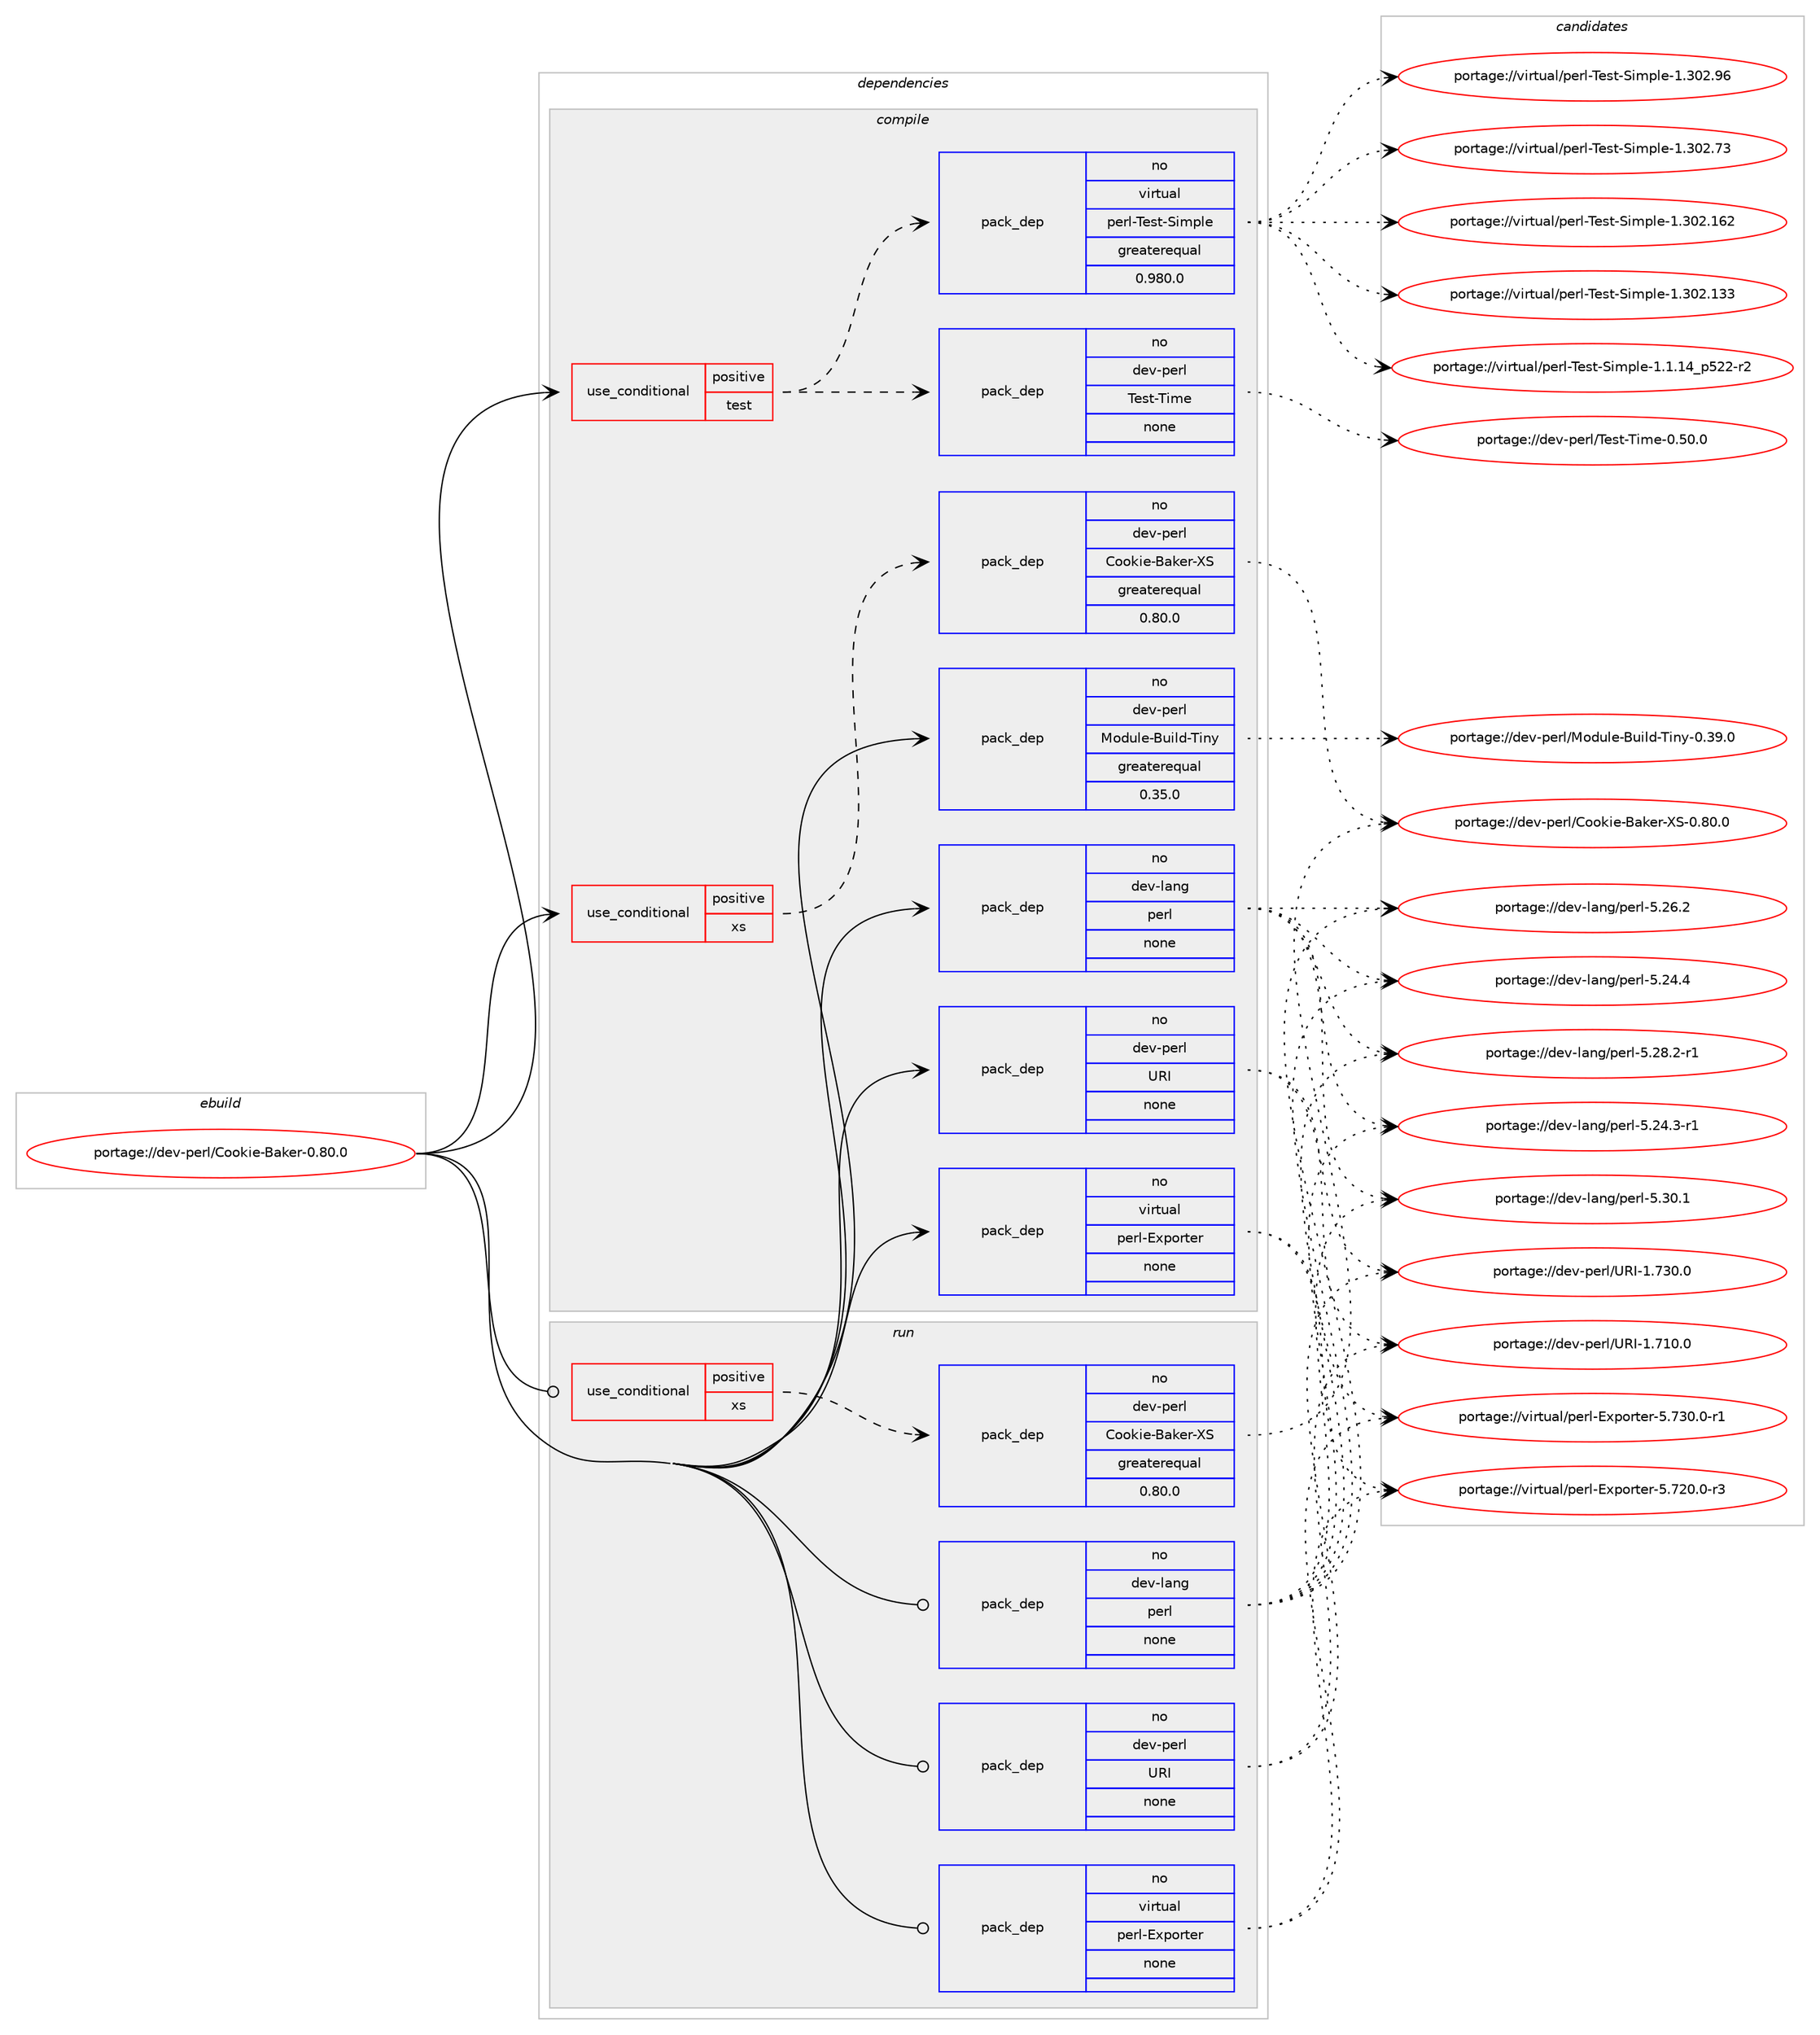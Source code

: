 digraph prolog {

# *************
# Graph options
# *************

newrank=true;
concentrate=true;
compound=true;
graph [rankdir=LR,fontname=Helvetica,fontsize=10,ranksep=1.5];#, ranksep=2.5, nodesep=0.2];
edge  [arrowhead=vee];
node  [fontname=Helvetica,fontsize=10];

# **********
# The ebuild
# **********

subgraph cluster_leftcol {
color=gray;
label=<<i>ebuild</i>>;
id [label="portage://dev-perl/Cookie-Baker-0.80.0", color=red, width=4, href="../dev-perl/Cookie-Baker-0.80.0.svg"];
}

# ****************
# The dependencies
# ****************

subgraph cluster_midcol {
color=gray;
label=<<i>dependencies</i>>;
subgraph cluster_compile {
fillcolor="#eeeeee";
style=filled;
label=<<i>compile</i>>;
subgraph cond122564 {
dependency498117 [label=<<TABLE BORDER="0" CELLBORDER="1" CELLSPACING="0" CELLPADDING="4"><TR><TD ROWSPAN="3" CELLPADDING="10">use_conditional</TD></TR><TR><TD>positive</TD></TR><TR><TD>test</TD></TR></TABLE>>, shape=none, color=red];
subgraph pack370454 {
dependency498118 [label=<<TABLE BORDER="0" CELLBORDER="1" CELLSPACING="0" CELLPADDING="4" WIDTH="220"><TR><TD ROWSPAN="6" CELLPADDING="30">pack_dep</TD></TR><TR><TD WIDTH="110">no</TD></TR><TR><TD>virtual</TD></TR><TR><TD>perl-Test-Simple</TD></TR><TR><TD>greaterequal</TD></TR><TR><TD>0.980.0</TD></TR></TABLE>>, shape=none, color=blue];
}
dependency498117:e -> dependency498118:w [weight=20,style="dashed",arrowhead="vee"];
subgraph pack370455 {
dependency498119 [label=<<TABLE BORDER="0" CELLBORDER="1" CELLSPACING="0" CELLPADDING="4" WIDTH="220"><TR><TD ROWSPAN="6" CELLPADDING="30">pack_dep</TD></TR><TR><TD WIDTH="110">no</TD></TR><TR><TD>dev-perl</TD></TR><TR><TD>Test-Time</TD></TR><TR><TD>none</TD></TR><TR><TD></TD></TR></TABLE>>, shape=none, color=blue];
}
dependency498117:e -> dependency498119:w [weight=20,style="dashed",arrowhead="vee"];
}
id:e -> dependency498117:w [weight=20,style="solid",arrowhead="vee"];
subgraph cond122565 {
dependency498120 [label=<<TABLE BORDER="0" CELLBORDER="1" CELLSPACING="0" CELLPADDING="4"><TR><TD ROWSPAN="3" CELLPADDING="10">use_conditional</TD></TR><TR><TD>positive</TD></TR><TR><TD>xs</TD></TR></TABLE>>, shape=none, color=red];
subgraph pack370456 {
dependency498121 [label=<<TABLE BORDER="0" CELLBORDER="1" CELLSPACING="0" CELLPADDING="4" WIDTH="220"><TR><TD ROWSPAN="6" CELLPADDING="30">pack_dep</TD></TR><TR><TD WIDTH="110">no</TD></TR><TR><TD>dev-perl</TD></TR><TR><TD>Cookie-Baker-XS</TD></TR><TR><TD>greaterequal</TD></TR><TR><TD>0.80.0</TD></TR></TABLE>>, shape=none, color=blue];
}
dependency498120:e -> dependency498121:w [weight=20,style="dashed",arrowhead="vee"];
}
id:e -> dependency498120:w [weight=20,style="solid",arrowhead="vee"];
subgraph pack370457 {
dependency498122 [label=<<TABLE BORDER="0" CELLBORDER="1" CELLSPACING="0" CELLPADDING="4" WIDTH="220"><TR><TD ROWSPAN="6" CELLPADDING="30">pack_dep</TD></TR><TR><TD WIDTH="110">no</TD></TR><TR><TD>dev-lang</TD></TR><TR><TD>perl</TD></TR><TR><TD>none</TD></TR><TR><TD></TD></TR></TABLE>>, shape=none, color=blue];
}
id:e -> dependency498122:w [weight=20,style="solid",arrowhead="vee"];
subgraph pack370458 {
dependency498123 [label=<<TABLE BORDER="0" CELLBORDER="1" CELLSPACING="0" CELLPADDING="4" WIDTH="220"><TR><TD ROWSPAN="6" CELLPADDING="30">pack_dep</TD></TR><TR><TD WIDTH="110">no</TD></TR><TR><TD>dev-perl</TD></TR><TR><TD>Module-Build-Tiny</TD></TR><TR><TD>greaterequal</TD></TR><TR><TD>0.35.0</TD></TR></TABLE>>, shape=none, color=blue];
}
id:e -> dependency498123:w [weight=20,style="solid",arrowhead="vee"];
subgraph pack370459 {
dependency498124 [label=<<TABLE BORDER="0" CELLBORDER="1" CELLSPACING="0" CELLPADDING="4" WIDTH="220"><TR><TD ROWSPAN="6" CELLPADDING="30">pack_dep</TD></TR><TR><TD WIDTH="110">no</TD></TR><TR><TD>dev-perl</TD></TR><TR><TD>URI</TD></TR><TR><TD>none</TD></TR><TR><TD></TD></TR></TABLE>>, shape=none, color=blue];
}
id:e -> dependency498124:w [weight=20,style="solid",arrowhead="vee"];
subgraph pack370460 {
dependency498125 [label=<<TABLE BORDER="0" CELLBORDER="1" CELLSPACING="0" CELLPADDING="4" WIDTH="220"><TR><TD ROWSPAN="6" CELLPADDING="30">pack_dep</TD></TR><TR><TD WIDTH="110">no</TD></TR><TR><TD>virtual</TD></TR><TR><TD>perl-Exporter</TD></TR><TR><TD>none</TD></TR><TR><TD></TD></TR></TABLE>>, shape=none, color=blue];
}
id:e -> dependency498125:w [weight=20,style="solid",arrowhead="vee"];
}
subgraph cluster_compileandrun {
fillcolor="#eeeeee";
style=filled;
label=<<i>compile and run</i>>;
}
subgraph cluster_run {
fillcolor="#eeeeee";
style=filled;
label=<<i>run</i>>;
subgraph cond122566 {
dependency498126 [label=<<TABLE BORDER="0" CELLBORDER="1" CELLSPACING="0" CELLPADDING="4"><TR><TD ROWSPAN="3" CELLPADDING="10">use_conditional</TD></TR><TR><TD>positive</TD></TR><TR><TD>xs</TD></TR></TABLE>>, shape=none, color=red];
subgraph pack370461 {
dependency498127 [label=<<TABLE BORDER="0" CELLBORDER="1" CELLSPACING="0" CELLPADDING="4" WIDTH="220"><TR><TD ROWSPAN="6" CELLPADDING="30">pack_dep</TD></TR><TR><TD WIDTH="110">no</TD></TR><TR><TD>dev-perl</TD></TR><TR><TD>Cookie-Baker-XS</TD></TR><TR><TD>greaterequal</TD></TR><TR><TD>0.80.0</TD></TR></TABLE>>, shape=none, color=blue];
}
dependency498126:e -> dependency498127:w [weight=20,style="dashed",arrowhead="vee"];
}
id:e -> dependency498126:w [weight=20,style="solid",arrowhead="odot"];
subgraph pack370462 {
dependency498128 [label=<<TABLE BORDER="0" CELLBORDER="1" CELLSPACING="0" CELLPADDING="4" WIDTH="220"><TR><TD ROWSPAN="6" CELLPADDING="30">pack_dep</TD></TR><TR><TD WIDTH="110">no</TD></TR><TR><TD>dev-lang</TD></TR><TR><TD>perl</TD></TR><TR><TD>none</TD></TR><TR><TD></TD></TR></TABLE>>, shape=none, color=blue];
}
id:e -> dependency498128:w [weight=20,style="solid",arrowhead="odot"];
subgraph pack370463 {
dependency498129 [label=<<TABLE BORDER="0" CELLBORDER="1" CELLSPACING="0" CELLPADDING="4" WIDTH="220"><TR><TD ROWSPAN="6" CELLPADDING="30">pack_dep</TD></TR><TR><TD WIDTH="110">no</TD></TR><TR><TD>dev-perl</TD></TR><TR><TD>URI</TD></TR><TR><TD>none</TD></TR><TR><TD></TD></TR></TABLE>>, shape=none, color=blue];
}
id:e -> dependency498129:w [weight=20,style="solid",arrowhead="odot"];
subgraph pack370464 {
dependency498130 [label=<<TABLE BORDER="0" CELLBORDER="1" CELLSPACING="0" CELLPADDING="4" WIDTH="220"><TR><TD ROWSPAN="6" CELLPADDING="30">pack_dep</TD></TR><TR><TD WIDTH="110">no</TD></TR><TR><TD>virtual</TD></TR><TR><TD>perl-Exporter</TD></TR><TR><TD>none</TD></TR><TR><TD></TD></TR></TABLE>>, shape=none, color=blue];
}
id:e -> dependency498130:w [weight=20,style="solid",arrowhead="odot"];
}
}

# **************
# The candidates
# **************

subgraph cluster_choices {
rank=same;
color=gray;
label=<<i>candidates</i>>;

subgraph choice370454 {
color=black;
nodesep=1;
choice118105114116117971084711210111410845841011151164583105109112108101454946514850465754 [label="portage://virtual/perl-Test-Simple-1.302.96", color=red, width=4,href="../virtual/perl-Test-Simple-1.302.96.svg"];
choice118105114116117971084711210111410845841011151164583105109112108101454946514850465551 [label="portage://virtual/perl-Test-Simple-1.302.73", color=red, width=4,href="../virtual/perl-Test-Simple-1.302.73.svg"];
choice11810511411611797108471121011141084584101115116458310510911210810145494651485046495450 [label="portage://virtual/perl-Test-Simple-1.302.162", color=red, width=4,href="../virtual/perl-Test-Simple-1.302.162.svg"];
choice11810511411611797108471121011141084584101115116458310510911210810145494651485046495151 [label="portage://virtual/perl-Test-Simple-1.302.133", color=red, width=4,href="../virtual/perl-Test-Simple-1.302.133.svg"];
choice11810511411611797108471121011141084584101115116458310510911210810145494649464952951125350504511450 [label="portage://virtual/perl-Test-Simple-1.1.14_p522-r2", color=red, width=4,href="../virtual/perl-Test-Simple-1.1.14_p522-r2.svg"];
dependency498118:e -> choice118105114116117971084711210111410845841011151164583105109112108101454946514850465754:w [style=dotted,weight="100"];
dependency498118:e -> choice118105114116117971084711210111410845841011151164583105109112108101454946514850465551:w [style=dotted,weight="100"];
dependency498118:e -> choice11810511411611797108471121011141084584101115116458310510911210810145494651485046495450:w [style=dotted,weight="100"];
dependency498118:e -> choice11810511411611797108471121011141084584101115116458310510911210810145494651485046495151:w [style=dotted,weight="100"];
dependency498118:e -> choice11810511411611797108471121011141084584101115116458310510911210810145494649464952951125350504511450:w [style=dotted,weight="100"];
}
subgraph choice370455 {
color=black;
nodesep=1;
choice100101118451121011141084784101115116458410510910145484653484648 [label="portage://dev-perl/Test-Time-0.50.0", color=red, width=4,href="../dev-perl/Test-Time-0.50.0.svg"];
dependency498119:e -> choice100101118451121011141084784101115116458410510910145484653484648:w [style=dotted,weight="100"];
}
subgraph choice370456 {
color=black;
nodesep=1;
choice10010111845112101114108476711111110710510145669710710111445888345484656484648 [label="portage://dev-perl/Cookie-Baker-XS-0.80.0", color=red, width=4,href="../dev-perl/Cookie-Baker-XS-0.80.0.svg"];
dependency498121:e -> choice10010111845112101114108476711111110710510145669710710111445888345484656484648:w [style=dotted,weight="100"];
}
subgraph choice370457 {
color=black;
nodesep=1;
choice10010111845108971101034711210111410845534651484649 [label="portage://dev-lang/perl-5.30.1", color=red, width=4,href="../dev-lang/perl-5.30.1.svg"];
choice100101118451089711010347112101114108455346505646504511449 [label="portage://dev-lang/perl-5.28.2-r1", color=red, width=4,href="../dev-lang/perl-5.28.2-r1.svg"];
choice10010111845108971101034711210111410845534650544650 [label="portage://dev-lang/perl-5.26.2", color=red, width=4,href="../dev-lang/perl-5.26.2.svg"];
choice10010111845108971101034711210111410845534650524652 [label="portage://dev-lang/perl-5.24.4", color=red, width=4,href="../dev-lang/perl-5.24.4.svg"];
choice100101118451089711010347112101114108455346505246514511449 [label="portage://dev-lang/perl-5.24.3-r1", color=red, width=4,href="../dev-lang/perl-5.24.3-r1.svg"];
dependency498122:e -> choice10010111845108971101034711210111410845534651484649:w [style=dotted,weight="100"];
dependency498122:e -> choice100101118451089711010347112101114108455346505646504511449:w [style=dotted,weight="100"];
dependency498122:e -> choice10010111845108971101034711210111410845534650544650:w [style=dotted,weight="100"];
dependency498122:e -> choice10010111845108971101034711210111410845534650524652:w [style=dotted,weight="100"];
dependency498122:e -> choice100101118451089711010347112101114108455346505246514511449:w [style=dotted,weight="100"];
}
subgraph choice370458 {
color=black;
nodesep=1;
choice1001011184511210111410847771111001171081014566117105108100458410511012145484651574648 [label="portage://dev-perl/Module-Build-Tiny-0.39.0", color=red, width=4,href="../dev-perl/Module-Build-Tiny-0.39.0.svg"];
dependency498123:e -> choice1001011184511210111410847771111001171081014566117105108100458410511012145484651574648:w [style=dotted,weight="100"];
}
subgraph choice370459 {
color=black;
nodesep=1;
choice10010111845112101114108478582734549465551484648 [label="portage://dev-perl/URI-1.730.0", color=red, width=4,href="../dev-perl/URI-1.730.0.svg"];
choice10010111845112101114108478582734549465549484648 [label="portage://dev-perl/URI-1.710.0", color=red, width=4,href="../dev-perl/URI-1.710.0.svg"];
dependency498124:e -> choice10010111845112101114108478582734549465551484648:w [style=dotted,weight="100"];
dependency498124:e -> choice10010111845112101114108478582734549465549484648:w [style=dotted,weight="100"];
}
subgraph choice370460 {
color=black;
nodesep=1;
choice1181051141161179710847112101114108456912011211111411610111445534655514846484511449 [label="portage://virtual/perl-Exporter-5.730.0-r1", color=red, width=4,href="../virtual/perl-Exporter-5.730.0-r1.svg"];
choice1181051141161179710847112101114108456912011211111411610111445534655504846484511451 [label="portage://virtual/perl-Exporter-5.720.0-r3", color=red, width=4,href="../virtual/perl-Exporter-5.720.0-r3.svg"];
dependency498125:e -> choice1181051141161179710847112101114108456912011211111411610111445534655514846484511449:w [style=dotted,weight="100"];
dependency498125:e -> choice1181051141161179710847112101114108456912011211111411610111445534655504846484511451:w [style=dotted,weight="100"];
}
subgraph choice370461 {
color=black;
nodesep=1;
choice10010111845112101114108476711111110710510145669710710111445888345484656484648 [label="portage://dev-perl/Cookie-Baker-XS-0.80.0", color=red, width=4,href="../dev-perl/Cookie-Baker-XS-0.80.0.svg"];
dependency498127:e -> choice10010111845112101114108476711111110710510145669710710111445888345484656484648:w [style=dotted,weight="100"];
}
subgraph choice370462 {
color=black;
nodesep=1;
choice10010111845108971101034711210111410845534651484649 [label="portage://dev-lang/perl-5.30.1", color=red, width=4,href="../dev-lang/perl-5.30.1.svg"];
choice100101118451089711010347112101114108455346505646504511449 [label="portage://dev-lang/perl-5.28.2-r1", color=red, width=4,href="../dev-lang/perl-5.28.2-r1.svg"];
choice10010111845108971101034711210111410845534650544650 [label="portage://dev-lang/perl-5.26.2", color=red, width=4,href="../dev-lang/perl-5.26.2.svg"];
choice10010111845108971101034711210111410845534650524652 [label="portage://dev-lang/perl-5.24.4", color=red, width=4,href="../dev-lang/perl-5.24.4.svg"];
choice100101118451089711010347112101114108455346505246514511449 [label="portage://dev-lang/perl-5.24.3-r1", color=red, width=4,href="../dev-lang/perl-5.24.3-r1.svg"];
dependency498128:e -> choice10010111845108971101034711210111410845534651484649:w [style=dotted,weight="100"];
dependency498128:e -> choice100101118451089711010347112101114108455346505646504511449:w [style=dotted,weight="100"];
dependency498128:e -> choice10010111845108971101034711210111410845534650544650:w [style=dotted,weight="100"];
dependency498128:e -> choice10010111845108971101034711210111410845534650524652:w [style=dotted,weight="100"];
dependency498128:e -> choice100101118451089711010347112101114108455346505246514511449:w [style=dotted,weight="100"];
}
subgraph choice370463 {
color=black;
nodesep=1;
choice10010111845112101114108478582734549465551484648 [label="portage://dev-perl/URI-1.730.0", color=red, width=4,href="../dev-perl/URI-1.730.0.svg"];
choice10010111845112101114108478582734549465549484648 [label="portage://dev-perl/URI-1.710.0", color=red, width=4,href="../dev-perl/URI-1.710.0.svg"];
dependency498129:e -> choice10010111845112101114108478582734549465551484648:w [style=dotted,weight="100"];
dependency498129:e -> choice10010111845112101114108478582734549465549484648:w [style=dotted,weight="100"];
}
subgraph choice370464 {
color=black;
nodesep=1;
choice1181051141161179710847112101114108456912011211111411610111445534655514846484511449 [label="portage://virtual/perl-Exporter-5.730.0-r1", color=red, width=4,href="../virtual/perl-Exporter-5.730.0-r1.svg"];
choice1181051141161179710847112101114108456912011211111411610111445534655504846484511451 [label="portage://virtual/perl-Exporter-5.720.0-r3", color=red, width=4,href="../virtual/perl-Exporter-5.720.0-r3.svg"];
dependency498130:e -> choice1181051141161179710847112101114108456912011211111411610111445534655514846484511449:w [style=dotted,weight="100"];
dependency498130:e -> choice1181051141161179710847112101114108456912011211111411610111445534655504846484511451:w [style=dotted,weight="100"];
}
}

}
